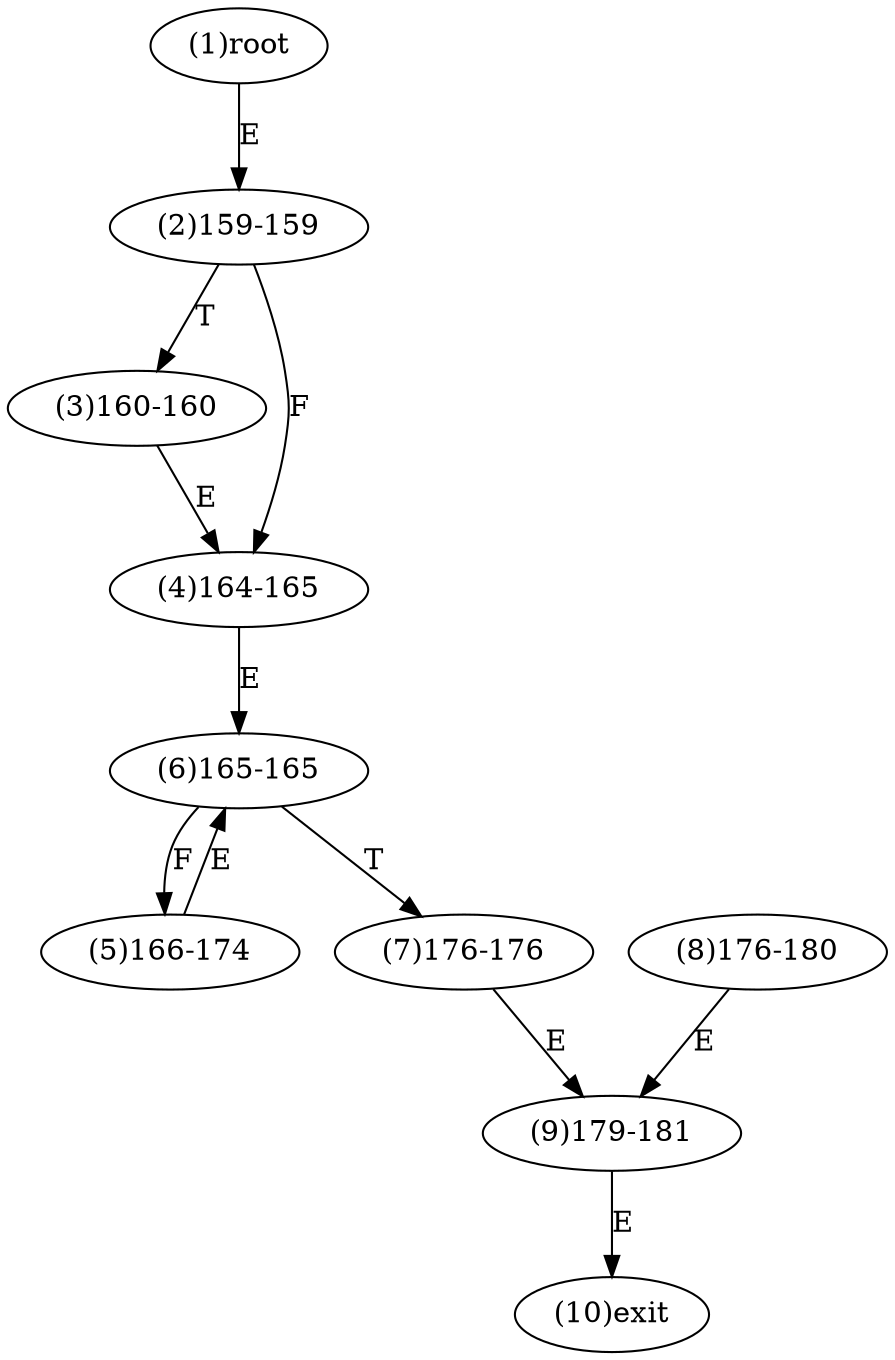 digraph "" { 
1[ label="(1)root"];
2[ label="(2)159-159"];
3[ label="(3)160-160"];
4[ label="(4)164-165"];
5[ label="(5)166-174"];
6[ label="(6)165-165"];
7[ label="(7)176-176"];
8[ label="(8)176-180"];
9[ label="(9)179-181"];
10[ label="(10)exit"];
1->2[ label="E"];
2->4[ label="F"];
2->3[ label="T"];
3->4[ label="E"];
4->6[ label="E"];
5->6[ label="E"];
6->5[ label="F"];
6->7[ label="T"];
7->9[ label="E"];
8->9[ label="E"];
9->10[ label="E"];
}